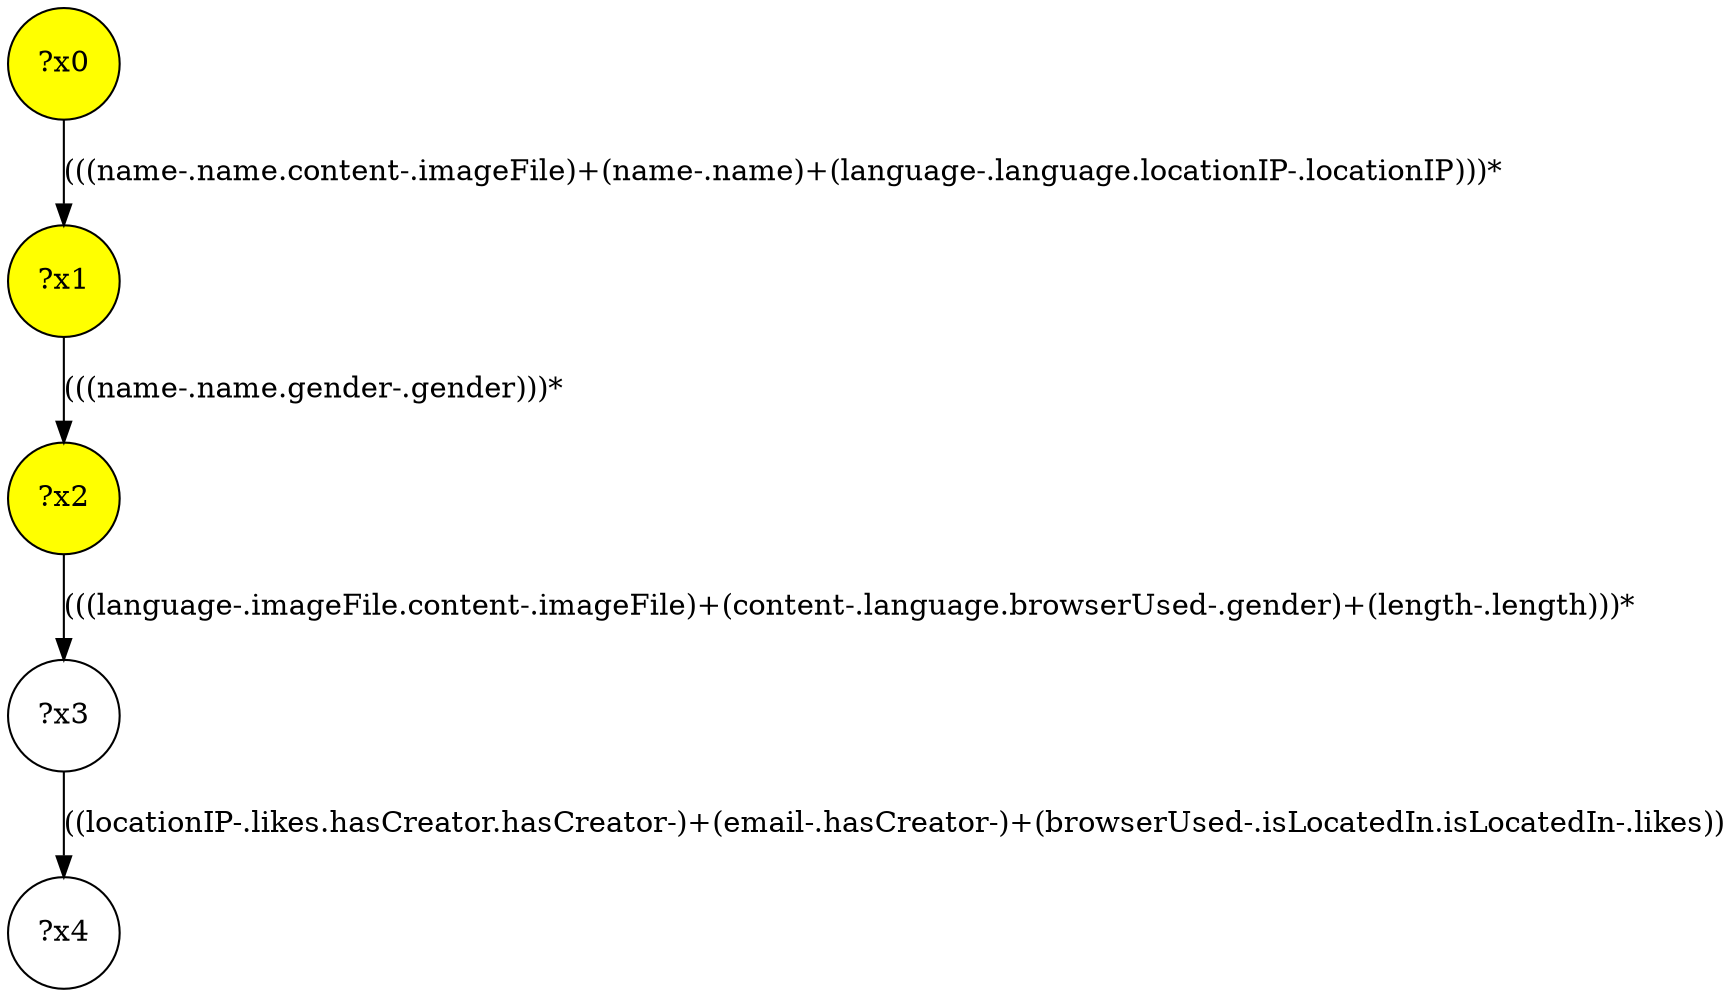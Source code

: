 digraph g {
	x1 [fillcolor="yellow", style="filled," shape=circle, label="?x1"];
	x2 [fillcolor="yellow", style="filled," shape=circle, label="?x2"];
	x0 [fillcolor="yellow", style="filled," shape=circle, label="?x0"];
	x0 -> x1 [label="(((name-.name.content-.imageFile)+(name-.name)+(language-.language.locationIP-.locationIP)))*"];
	x1 -> x2 [label="(((name-.name.gender-.gender)))*"];
	x3 [shape=circle, label="?x3"];
	x2 -> x3 [label="(((language-.imageFile.content-.imageFile)+(content-.language.browserUsed-.gender)+(length-.length)))*"];
	x4 [shape=circle, label="?x4"];
	x3 -> x4 [label="((locationIP-.likes.hasCreator.hasCreator-)+(email-.hasCreator-)+(browserUsed-.isLocatedIn.isLocatedIn-.likes))"];
}
